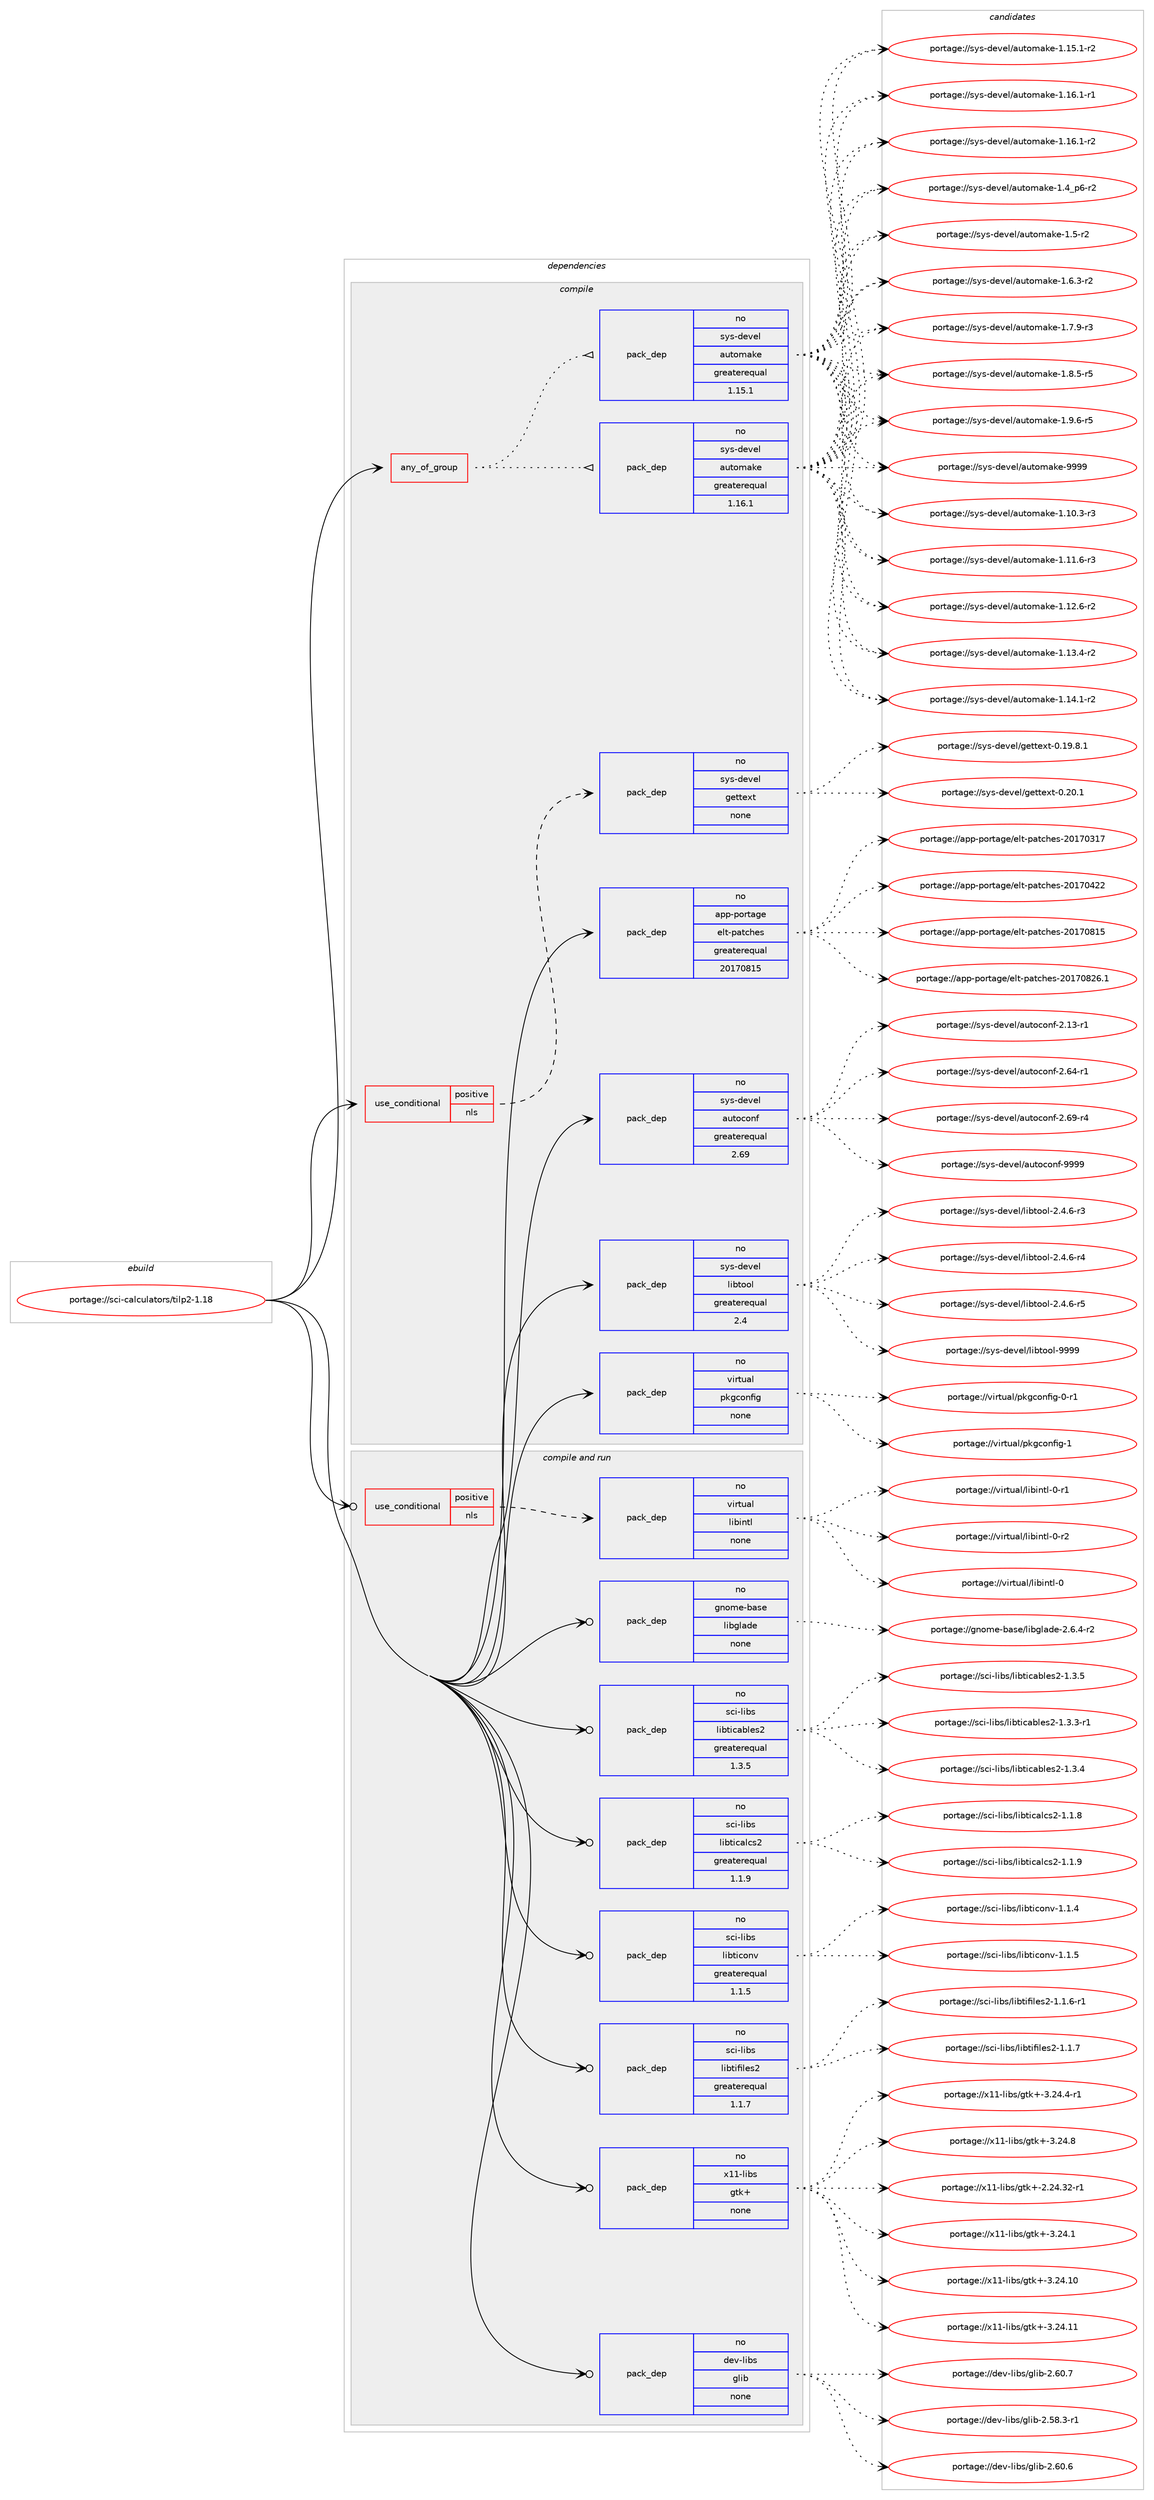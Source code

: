 digraph prolog {

# *************
# Graph options
# *************

newrank=true;
concentrate=true;
compound=true;
graph [rankdir=LR,fontname=Helvetica,fontsize=10,ranksep=1.5];#, ranksep=2.5, nodesep=0.2];
edge  [arrowhead=vee];
node  [fontname=Helvetica,fontsize=10];

# **********
# The ebuild
# **********

subgraph cluster_leftcol {
color=gray;
rank=same;
label=<<i>ebuild</i>>;
id [label="portage://sci-calculators/tilp2-1.18", color=red, width=4, href="../sci-calculators/tilp2-1.18.svg"];
}

# ****************
# The dependencies
# ****************

subgraph cluster_midcol {
color=gray;
label=<<i>dependencies</i>>;
subgraph cluster_compile {
fillcolor="#eeeeee";
style=filled;
label=<<i>compile</i>>;
subgraph any6306 {
dependency384092 [label=<<TABLE BORDER="0" CELLBORDER="1" CELLSPACING="0" CELLPADDING="4"><TR><TD CELLPADDING="10">any_of_group</TD></TR></TABLE>>, shape=none, color=red];subgraph pack282258 {
dependency384093 [label=<<TABLE BORDER="0" CELLBORDER="1" CELLSPACING="0" CELLPADDING="4" WIDTH="220"><TR><TD ROWSPAN="6" CELLPADDING="30">pack_dep</TD></TR><TR><TD WIDTH="110">no</TD></TR><TR><TD>sys-devel</TD></TR><TR><TD>automake</TD></TR><TR><TD>greaterequal</TD></TR><TR><TD>1.16.1</TD></TR></TABLE>>, shape=none, color=blue];
}
dependency384092:e -> dependency384093:w [weight=20,style="dotted",arrowhead="oinv"];
subgraph pack282259 {
dependency384094 [label=<<TABLE BORDER="0" CELLBORDER="1" CELLSPACING="0" CELLPADDING="4" WIDTH="220"><TR><TD ROWSPAN="6" CELLPADDING="30">pack_dep</TD></TR><TR><TD WIDTH="110">no</TD></TR><TR><TD>sys-devel</TD></TR><TR><TD>automake</TD></TR><TR><TD>greaterequal</TD></TR><TR><TD>1.15.1</TD></TR></TABLE>>, shape=none, color=blue];
}
dependency384092:e -> dependency384094:w [weight=20,style="dotted",arrowhead="oinv"];
}
id:e -> dependency384092:w [weight=20,style="solid",arrowhead="vee"];
subgraph cond95325 {
dependency384095 [label=<<TABLE BORDER="0" CELLBORDER="1" CELLSPACING="0" CELLPADDING="4"><TR><TD ROWSPAN="3" CELLPADDING="10">use_conditional</TD></TR><TR><TD>positive</TD></TR><TR><TD>nls</TD></TR></TABLE>>, shape=none, color=red];
subgraph pack282260 {
dependency384096 [label=<<TABLE BORDER="0" CELLBORDER="1" CELLSPACING="0" CELLPADDING="4" WIDTH="220"><TR><TD ROWSPAN="6" CELLPADDING="30">pack_dep</TD></TR><TR><TD WIDTH="110">no</TD></TR><TR><TD>sys-devel</TD></TR><TR><TD>gettext</TD></TR><TR><TD>none</TD></TR><TR><TD></TD></TR></TABLE>>, shape=none, color=blue];
}
dependency384095:e -> dependency384096:w [weight=20,style="dashed",arrowhead="vee"];
}
id:e -> dependency384095:w [weight=20,style="solid",arrowhead="vee"];
subgraph pack282261 {
dependency384097 [label=<<TABLE BORDER="0" CELLBORDER="1" CELLSPACING="0" CELLPADDING="4" WIDTH="220"><TR><TD ROWSPAN="6" CELLPADDING="30">pack_dep</TD></TR><TR><TD WIDTH="110">no</TD></TR><TR><TD>app-portage</TD></TR><TR><TD>elt-patches</TD></TR><TR><TD>greaterequal</TD></TR><TR><TD>20170815</TD></TR></TABLE>>, shape=none, color=blue];
}
id:e -> dependency384097:w [weight=20,style="solid",arrowhead="vee"];
subgraph pack282262 {
dependency384098 [label=<<TABLE BORDER="0" CELLBORDER="1" CELLSPACING="0" CELLPADDING="4" WIDTH="220"><TR><TD ROWSPAN="6" CELLPADDING="30">pack_dep</TD></TR><TR><TD WIDTH="110">no</TD></TR><TR><TD>sys-devel</TD></TR><TR><TD>autoconf</TD></TR><TR><TD>greaterequal</TD></TR><TR><TD>2.69</TD></TR></TABLE>>, shape=none, color=blue];
}
id:e -> dependency384098:w [weight=20,style="solid",arrowhead="vee"];
subgraph pack282263 {
dependency384099 [label=<<TABLE BORDER="0" CELLBORDER="1" CELLSPACING="0" CELLPADDING="4" WIDTH="220"><TR><TD ROWSPAN="6" CELLPADDING="30">pack_dep</TD></TR><TR><TD WIDTH="110">no</TD></TR><TR><TD>sys-devel</TD></TR><TR><TD>libtool</TD></TR><TR><TD>greaterequal</TD></TR><TR><TD>2.4</TD></TR></TABLE>>, shape=none, color=blue];
}
id:e -> dependency384099:w [weight=20,style="solid",arrowhead="vee"];
subgraph pack282264 {
dependency384100 [label=<<TABLE BORDER="0" CELLBORDER="1" CELLSPACING="0" CELLPADDING="4" WIDTH="220"><TR><TD ROWSPAN="6" CELLPADDING="30">pack_dep</TD></TR><TR><TD WIDTH="110">no</TD></TR><TR><TD>virtual</TD></TR><TR><TD>pkgconfig</TD></TR><TR><TD>none</TD></TR><TR><TD></TD></TR></TABLE>>, shape=none, color=blue];
}
id:e -> dependency384100:w [weight=20,style="solid",arrowhead="vee"];
}
subgraph cluster_compileandrun {
fillcolor="#eeeeee";
style=filled;
label=<<i>compile and run</i>>;
subgraph cond95326 {
dependency384101 [label=<<TABLE BORDER="0" CELLBORDER="1" CELLSPACING="0" CELLPADDING="4"><TR><TD ROWSPAN="3" CELLPADDING="10">use_conditional</TD></TR><TR><TD>positive</TD></TR><TR><TD>nls</TD></TR></TABLE>>, shape=none, color=red];
subgraph pack282265 {
dependency384102 [label=<<TABLE BORDER="0" CELLBORDER="1" CELLSPACING="0" CELLPADDING="4" WIDTH="220"><TR><TD ROWSPAN="6" CELLPADDING="30">pack_dep</TD></TR><TR><TD WIDTH="110">no</TD></TR><TR><TD>virtual</TD></TR><TR><TD>libintl</TD></TR><TR><TD>none</TD></TR><TR><TD></TD></TR></TABLE>>, shape=none, color=blue];
}
dependency384101:e -> dependency384102:w [weight=20,style="dashed",arrowhead="vee"];
}
id:e -> dependency384101:w [weight=20,style="solid",arrowhead="odotvee"];
subgraph pack282266 {
dependency384103 [label=<<TABLE BORDER="0" CELLBORDER="1" CELLSPACING="0" CELLPADDING="4" WIDTH="220"><TR><TD ROWSPAN="6" CELLPADDING="30">pack_dep</TD></TR><TR><TD WIDTH="110">no</TD></TR><TR><TD>dev-libs</TD></TR><TR><TD>glib</TD></TR><TR><TD>none</TD></TR><TR><TD></TD></TR></TABLE>>, shape=none, color=blue];
}
id:e -> dependency384103:w [weight=20,style="solid",arrowhead="odotvee"];
subgraph pack282267 {
dependency384104 [label=<<TABLE BORDER="0" CELLBORDER="1" CELLSPACING="0" CELLPADDING="4" WIDTH="220"><TR><TD ROWSPAN="6" CELLPADDING="30">pack_dep</TD></TR><TR><TD WIDTH="110">no</TD></TR><TR><TD>gnome-base</TD></TR><TR><TD>libglade</TD></TR><TR><TD>none</TD></TR><TR><TD></TD></TR></TABLE>>, shape=none, color=blue];
}
id:e -> dependency384104:w [weight=20,style="solid",arrowhead="odotvee"];
subgraph pack282268 {
dependency384105 [label=<<TABLE BORDER="0" CELLBORDER="1" CELLSPACING="0" CELLPADDING="4" WIDTH="220"><TR><TD ROWSPAN="6" CELLPADDING="30">pack_dep</TD></TR><TR><TD WIDTH="110">no</TD></TR><TR><TD>sci-libs</TD></TR><TR><TD>libticables2</TD></TR><TR><TD>greaterequal</TD></TR><TR><TD>1.3.5</TD></TR></TABLE>>, shape=none, color=blue];
}
id:e -> dependency384105:w [weight=20,style="solid",arrowhead="odotvee"];
subgraph pack282269 {
dependency384106 [label=<<TABLE BORDER="0" CELLBORDER="1" CELLSPACING="0" CELLPADDING="4" WIDTH="220"><TR><TD ROWSPAN="6" CELLPADDING="30">pack_dep</TD></TR><TR><TD WIDTH="110">no</TD></TR><TR><TD>sci-libs</TD></TR><TR><TD>libticalcs2</TD></TR><TR><TD>greaterequal</TD></TR><TR><TD>1.1.9</TD></TR></TABLE>>, shape=none, color=blue];
}
id:e -> dependency384106:w [weight=20,style="solid",arrowhead="odotvee"];
subgraph pack282270 {
dependency384107 [label=<<TABLE BORDER="0" CELLBORDER="1" CELLSPACING="0" CELLPADDING="4" WIDTH="220"><TR><TD ROWSPAN="6" CELLPADDING="30">pack_dep</TD></TR><TR><TD WIDTH="110">no</TD></TR><TR><TD>sci-libs</TD></TR><TR><TD>libticonv</TD></TR><TR><TD>greaterequal</TD></TR><TR><TD>1.1.5</TD></TR></TABLE>>, shape=none, color=blue];
}
id:e -> dependency384107:w [weight=20,style="solid",arrowhead="odotvee"];
subgraph pack282271 {
dependency384108 [label=<<TABLE BORDER="0" CELLBORDER="1" CELLSPACING="0" CELLPADDING="4" WIDTH="220"><TR><TD ROWSPAN="6" CELLPADDING="30">pack_dep</TD></TR><TR><TD WIDTH="110">no</TD></TR><TR><TD>sci-libs</TD></TR><TR><TD>libtifiles2</TD></TR><TR><TD>greaterequal</TD></TR><TR><TD>1.1.7</TD></TR></TABLE>>, shape=none, color=blue];
}
id:e -> dependency384108:w [weight=20,style="solid",arrowhead="odotvee"];
subgraph pack282272 {
dependency384109 [label=<<TABLE BORDER="0" CELLBORDER="1" CELLSPACING="0" CELLPADDING="4" WIDTH="220"><TR><TD ROWSPAN="6" CELLPADDING="30">pack_dep</TD></TR><TR><TD WIDTH="110">no</TD></TR><TR><TD>x11-libs</TD></TR><TR><TD>gtk+</TD></TR><TR><TD>none</TD></TR><TR><TD></TD></TR></TABLE>>, shape=none, color=blue];
}
id:e -> dependency384109:w [weight=20,style="solid",arrowhead="odotvee"];
}
subgraph cluster_run {
fillcolor="#eeeeee";
style=filled;
label=<<i>run</i>>;
}
}

# **************
# The candidates
# **************

subgraph cluster_choices {
rank=same;
color=gray;
label=<<i>candidates</i>>;

subgraph choice282258 {
color=black;
nodesep=1;
choiceportage11512111545100101118101108479711711611110997107101454946494846514511451 [label="portage://sys-devel/automake-1.10.3-r3", color=red, width=4,href="../sys-devel/automake-1.10.3-r3.svg"];
choiceportage11512111545100101118101108479711711611110997107101454946494946544511451 [label="portage://sys-devel/automake-1.11.6-r3", color=red, width=4,href="../sys-devel/automake-1.11.6-r3.svg"];
choiceportage11512111545100101118101108479711711611110997107101454946495046544511450 [label="portage://sys-devel/automake-1.12.6-r2", color=red, width=4,href="../sys-devel/automake-1.12.6-r2.svg"];
choiceportage11512111545100101118101108479711711611110997107101454946495146524511450 [label="portage://sys-devel/automake-1.13.4-r2", color=red, width=4,href="../sys-devel/automake-1.13.4-r2.svg"];
choiceportage11512111545100101118101108479711711611110997107101454946495246494511450 [label="portage://sys-devel/automake-1.14.1-r2", color=red, width=4,href="../sys-devel/automake-1.14.1-r2.svg"];
choiceportage11512111545100101118101108479711711611110997107101454946495346494511450 [label="portage://sys-devel/automake-1.15.1-r2", color=red, width=4,href="../sys-devel/automake-1.15.1-r2.svg"];
choiceportage11512111545100101118101108479711711611110997107101454946495446494511449 [label="portage://sys-devel/automake-1.16.1-r1", color=red, width=4,href="../sys-devel/automake-1.16.1-r1.svg"];
choiceportage11512111545100101118101108479711711611110997107101454946495446494511450 [label="portage://sys-devel/automake-1.16.1-r2", color=red, width=4,href="../sys-devel/automake-1.16.1-r2.svg"];
choiceportage115121115451001011181011084797117116111109971071014549465295112544511450 [label="portage://sys-devel/automake-1.4_p6-r2", color=red, width=4,href="../sys-devel/automake-1.4_p6-r2.svg"];
choiceportage11512111545100101118101108479711711611110997107101454946534511450 [label="portage://sys-devel/automake-1.5-r2", color=red, width=4,href="../sys-devel/automake-1.5-r2.svg"];
choiceportage115121115451001011181011084797117116111109971071014549465446514511450 [label="portage://sys-devel/automake-1.6.3-r2", color=red, width=4,href="../sys-devel/automake-1.6.3-r2.svg"];
choiceportage115121115451001011181011084797117116111109971071014549465546574511451 [label="portage://sys-devel/automake-1.7.9-r3", color=red, width=4,href="../sys-devel/automake-1.7.9-r3.svg"];
choiceportage115121115451001011181011084797117116111109971071014549465646534511453 [label="portage://sys-devel/automake-1.8.5-r5", color=red, width=4,href="../sys-devel/automake-1.8.5-r5.svg"];
choiceportage115121115451001011181011084797117116111109971071014549465746544511453 [label="portage://sys-devel/automake-1.9.6-r5", color=red, width=4,href="../sys-devel/automake-1.9.6-r5.svg"];
choiceportage115121115451001011181011084797117116111109971071014557575757 [label="portage://sys-devel/automake-9999", color=red, width=4,href="../sys-devel/automake-9999.svg"];
dependency384093:e -> choiceportage11512111545100101118101108479711711611110997107101454946494846514511451:w [style=dotted,weight="100"];
dependency384093:e -> choiceportage11512111545100101118101108479711711611110997107101454946494946544511451:w [style=dotted,weight="100"];
dependency384093:e -> choiceportage11512111545100101118101108479711711611110997107101454946495046544511450:w [style=dotted,weight="100"];
dependency384093:e -> choiceportage11512111545100101118101108479711711611110997107101454946495146524511450:w [style=dotted,weight="100"];
dependency384093:e -> choiceportage11512111545100101118101108479711711611110997107101454946495246494511450:w [style=dotted,weight="100"];
dependency384093:e -> choiceportage11512111545100101118101108479711711611110997107101454946495346494511450:w [style=dotted,weight="100"];
dependency384093:e -> choiceportage11512111545100101118101108479711711611110997107101454946495446494511449:w [style=dotted,weight="100"];
dependency384093:e -> choiceportage11512111545100101118101108479711711611110997107101454946495446494511450:w [style=dotted,weight="100"];
dependency384093:e -> choiceportage115121115451001011181011084797117116111109971071014549465295112544511450:w [style=dotted,weight="100"];
dependency384093:e -> choiceportage11512111545100101118101108479711711611110997107101454946534511450:w [style=dotted,weight="100"];
dependency384093:e -> choiceportage115121115451001011181011084797117116111109971071014549465446514511450:w [style=dotted,weight="100"];
dependency384093:e -> choiceportage115121115451001011181011084797117116111109971071014549465546574511451:w [style=dotted,weight="100"];
dependency384093:e -> choiceportage115121115451001011181011084797117116111109971071014549465646534511453:w [style=dotted,weight="100"];
dependency384093:e -> choiceportage115121115451001011181011084797117116111109971071014549465746544511453:w [style=dotted,weight="100"];
dependency384093:e -> choiceportage115121115451001011181011084797117116111109971071014557575757:w [style=dotted,weight="100"];
}
subgraph choice282259 {
color=black;
nodesep=1;
choiceportage11512111545100101118101108479711711611110997107101454946494846514511451 [label="portage://sys-devel/automake-1.10.3-r3", color=red, width=4,href="../sys-devel/automake-1.10.3-r3.svg"];
choiceportage11512111545100101118101108479711711611110997107101454946494946544511451 [label="portage://sys-devel/automake-1.11.6-r3", color=red, width=4,href="../sys-devel/automake-1.11.6-r3.svg"];
choiceportage11512111545100101118101108479711711611110997107101454946495046544511450 [label="portage://sys-devel/automake-1.12.6-r2", color=red, width=4,href="../sys-devel/automake-1.12.6-r2.svg"];
choiceportage11512111545100101118101108479711711611110997107101454946495146524511450 [label="portage://sys-devel/automake-1.13.4-r2", color=red, width=4,href="../sys-devel/automake-1.13.4-r2.svg"];
choiceportage11512111545100101118101108479711711611110997107101454946495246494511450 [label="portage://sys-devel/automake-1.14.1-r2", color=red, width=4,href="../sys-devel/automake-1.14.1-r2.svg"];
choiceportage11512111545100101118101108479711711611110997107101454946495346494511450 [label="portage://sys-devel/automake-1.15.1-r2", color=red, width=4,href="../sys-devel/automake-1.15.1-r2.svg"];
choiceportage11512111545100101118101108479711711611110997107101454946495446494511449 [label="portage://sys-devel/automake-1.16.1-r1", color=red, width=4,href="../sys-devel/automake-1.16.1-r1.svg"];
choiceportage11512111545100101118101108479711711611110997107101454946495446494511450 [label="portage://sys-devel/automake-1.16.1-r2", color=red, width=4,href="../sys-devel/automake-1.16.1-r2.svg"];
choiceportage115121115451001011181011084797117116111109971071014549465295112544511450 [label="portage://sys-devel/automake-1.4_p6-r2", color=red, width=4,href="../sys-devel/automake-1.4_p6-r2.svg"];
choiceportage11512111545100101118101108479711711611110997107101454946534511450 [label="portage://sys-devel/automake-1.5-r2", color=red, width=4,href="../sys-devel/automake-1.5-r2.svg"];
choiceportage115121115451001011181011084797117116111109971071014549465446514511450 [label="portage://sys-devel/automake-1.6.3-r2", color=red, width=4,href="../sys-devel/automake-1.6.3-r2.svg"];
choiceportage115121115451001011181011084797117116111109971071014549465546574511451 [label="portage://sys-devel/automake-1.7.9-r3", color=red, width=4,href="../sys-devel/automake-1.7.9-r3.svg"];
choiceportage115121115451001011181011084797117116111109971071014549465646534511453 [label="portage://sys-devel/automake-1.8.5-r5", color=red, width=4,href="../sys-devel/automake-1.8.5-r5.svg"];
choiceportage115121115451001011181011084797117116111109971071014549465746544511453 [label="portage://sys-devel/automake-1.9.6-r5", color=red, width=4,href="../sys-devel/automake-1.9.6-r5.svg"];
choiceportage115121115451001011181011084797117116111109971071014557575757 [label="portage://sys-devel/automake-9999", color=red, width=4,href="../sys-devel/automake-9999.svg"];
dependency384094:e -> choiceportage11512111545100101118101108479711711611110997107101454946494846514511451:w [style=dotted,weight="100"];
dependency384094:e -> choiceportage11512111545100101118101108479711711611110997107101454946494946544511451:w [style=dotted,weight="100"];
dependency384094:e -> choiceportage11512111545100101118101108479711711611110997107101454946495046544511450:w [style=dotted,weight="100"];
dependency384094:e -> choiceportage11512111545100101118101108479711711611110997107101454946495146524511450:w [style=dotted,weight="100"];
dependency384094:e -> choiceportage11512111545100101118101108479711711611110997107101454946495246494511450:w [style=dotted,weight="100"];
dependency384094:e -> choiceportage11512111545100101118101108479711711611110997107101454946495346494511450:w [style=dotted,weight="100"];
dependency384094:e -> choiceportage11512111545100101118101108479711711611110997107101454946495446494511449:w [style=dotted,weight="100"];
dependency384094:e -> choiceportage11512111545100101118101108479711711611110997107101454946495446494511450:w [style=dotted,weight="100"];
dependency384094:e -> choiceportage115121115451001011181011084797117116111109971071014549465295112544511450:w [style=dotted,weight="100"];
dependency384094:e -> choiceportage11512111545100101118101108479711711611110997107101454946534511450:w [style=dotted,weight="100"];
dependency384094:e -> choiceportage115121115451001011181011084797117116111109971071014549465446514511450:w [style=dotted,weight="100"];
dependency384094:e -> choiceportage115121115451001011181011084797117116111109971071014549465546574511451:w [style=dotted,weight="100"];
dependency384094:e -> choiceportage115121115451001011181011084797117116111109971071014549465646534511453:w [style=dotted,weight="100"];
dependency384094:e -> choiceportage115121115451001011181011084797117116111109971071014549465746544511453:w [style=dotted,weight="100"];
dependency384094:e -> choiceportage115121115451001011181011084797117116111109971071014557575757:w [style=dotted,weight="100"];
}
subgraph choice282260 {
color=black;
nodesep=1;
choiceportage1151211154510010111810110847103101116116101120116454846495746564649 [label="portage://sys-devel/gettext-0.19.8.1", color=red, width=4,href="../sys-devel/gettext-0.19.8.1.svg"];
choiceportage115121115451001011181011084710310111611610112011645484650484649 [label="portage://sys-devel/gettext-0.20.1", color=red, width=4,href="../sys-devel/gettext-0.20.1.svg"];
dependency384096:e -> choiceportage1151211154510010111810110847103101116116101120116454846495746564649:w [style=dotted,weight="100"];
dependency384096:e -> choiceportage115121115451001011181011084710310111611610112011645484650484649:w [style=dotted,weight="100"];
}
subgraph choice282261 {
color=black;
nodesep=1;
choiceportage97112112451121111141169710310147101108116451129711699104101115455048495548514955 [label="portage://app-portage/elt-patches-20170317", color=red, width=4,href="../app-portage/elt-patches-20170317.svg"];
choiceportage97112112451121111141169710310147101108116451129711699104101115455048495548525050 [label="portage://app-portage/elt-patches-20170422", color=red, width=4,href="../app-portage/elt-patches-20170422.svg"];
choiceportage97112112451121111141169710310147101108116451129711699104101115455048495548564953 [label="portage://app-portage/elt-patches-20170815", color=red, width=4,href="../app-portage/elt-patches-20170815.svg"];
choiceportage971121124511211111411697103101471011081164511297116991041011154550484955485650544649 [label="portage://app-portage/elt-patches-20170826.1", color=red, width=4,href="../app-portage/elt-patches-20170826.1.svg"];
dependency384097:e -> choiceportage97112112451121111141169710310147101108116451129711699104101115455048495548514955:w [style=dotted,weight="100"];
dependency384097:e -> choiceportage97112112451121111141169710310147101108116451129711699104101115455048495548525050:w [style=dotted,weight="100"];
dependency384097:e -> choiceportage97112112451121111141169710310147101108116451129711699104101115455048495548564953:w [style=dotted,weight="100"];
dependency384097:e -> choiceportage971121124511211111411697103101471011081164511297116991041011154550484955485650544649:w [style=dotted,weight="100"];
}
subgraph choice282262 {
color=black;
nodesep=1;
choiceportage1151211154510010111810110847971171161119911111010245504649514511449 [label="portage://sys-devel/autoconf-2.13-r1", color=red, width=4,href="../sys-devel/autoconf-2.13-r1.svg"];
choiceportage1151211154510010111810110847971171161119911111010245504654524511449 [label="portage://sys-devel/autoconf-2.64-r1", color=red, width=4,href="../sys-devel/autoconf-2.64-r1.svg"];
choiceportage1151211154510010111810110847971171161119911111010245504654574511452 [label="portage://sys-devel/autoconf-2.69-r4", color=red, width=4,href="../sys-devel/autoconf-2.69-r4.svg"];
choiceportage115121115451001011181011084797117116111991111101024557575757 [label="portage://sys-devel/autoconf-9999", color=red, width=4,href="../sys-devel/autoconf-9999.svg"];
dependency384098:e -> choiceportage1151211154510010111810110847971171161119911111010245504649514511449:w [style=dotted,weight="100"];
dependency384098:e -> choiceportage1151211154510010111810110847971171161119911111010245504654524511449:w [style=dotted,weight="100"];
dependency384098:e -> choiceportage1151211154510010111810110847971171161119911111010245504654574511452:w [style=dotted,weight="100"];
dependency384098:e -> choiceportage115121115451001011181011084797117116111991111101024557575757:w [style=dotted,weight="100"];
}
subgraph choice282263 {
color=black;
nodesep=1;
choiceportage1151211154510010111810110847108105981161111111084550465246544511451 [label="portage://sys-devel/libtool-2.4.6-r3", color=red, width=4,href="../sys-devel/libtool-2.4.6-r3.svg"];
choiceportage1151211154510010111810110847108105981161111111084550465246544511452 [label="portage://sys-devel/libtool-2.4.6-r4", color=red, width=4,href="../sys-devel/libtool-2.4.6-r4.svg"];
choiceportage1151211154510010111810110847108105981161111111084550465246544511453 [label="portage://sys-devel/libtool-2.4.6-r5", color=red, width=4,href="../sys-devel/libtool-2.4.6-r5.svg"];
choiceportage1151211154510010111810110847108105981161111111084557575757 [label="portage://sys-devel/libtool-9999", color=red, width=4,href="../sys-devel/libtool-9999.svg"];
dependency384099:e -> choiceportage1151211154510010111810110847108105981161111111084550465246544511451:w [style=dotted,weight="100"];
dependency384099:e -> choiceportage1151211154510010111810110847108105981161111111084550465246544511452:w [style=dotted,weight="100"];
dependency384099:e -> choiceportage1151211154510010111810110847108105981161111111084550465246544511453:w [style=dotted,weight="100"];
dependency384099:e -> choiceportage1151211154510010111810110847108105981161111111084557575757:w [style=dotted,weight="100"];
}
subgraph choice282264 {
color=black;
nodesep=1;
choiceportage11810511411611797108471121071039911111010210510345484511449 [label="portage://virtual/pkgconfig-0-r1", color=red, width=4,href="../virtual/pkgconfig-0-r1.svg"];
choiceportage1181051141161179710847112107103991111101021051034549 [label="portage://virtual/pkgconfig-1", color=red, width=4,href="../virtual/pkgconfig-1.svg"];
dependency384100:e -> choiceportage11810511411611797108471121071039911111010210510345484511449:w [style=dotted,weight="100"];
dependency384100:e -> choiceportage1181051141161179710847112107103991111101021051034549:w [style=dotted,weight="100"];
}
subgraph choice282265 {
color=black;
nodesep=1;
choiceportage1181051141161179710847108105981051101161084548 [label="portage://virtual/libintl-0", color=red, width=4,href="../virtual/libintl-0.svg"];
choiceportage11810511411611797108471081059810511011610845484511449 [label="portage://virtual/libintl-0-r1", color=red, width=4,href="../virtual/libintl-0-r1.svg"];
choiceportage11810511411611797108471081059810511011610845484511450 [label="portage://virtual/libintl-0-r2", color=red, width=4,href="../virtual/libintl-0-r2.svg"];
dependency384102:e -> choiceportage1181051141161179710847108105981051101161084548:w [style=dotted,weight="100"];
dependency384102:e -> choiceportage11810511411611797108471081059810511011610845484511449:w [style=dotted,weight="100"];
dependency384102:e -> choiceportage11810511411611797108471081059810511011610845484511450:w [style=dotted,weight="100"];
}
subgraph choice282266 {
color=black;
nodesep=1;
choiceportage10010111845108105981154710310810598455046535646514511449 [label="portage://dev-libs/glib-2.58.3-r1", color=red, width=4,href="../dev-libs/glib-2.58.3-r1.svg"];
choiceportage1001011184510810598115471031081059845504654484654 [label="portage://dev-libs/glib-2.60.6", color=red, width=4,href="../dev-libs/glib-2.60.6.svg"];
choiceportage1001011184510810598115471031081059845504654484655 [label="portage://dev-libs/glib-2.60.7", color=red, width=4,href="../dev-libs/glib-2.60.7.svg"];
dependency384103:e -> choiceportage10010111845108105981154710310810598455046535646514511449:w [style=dotted,weight="100"];
dependency384103:e -> choiceportage1001011184510810598115471031081059845504654484654:w [style=dotted,weight="100"];
dependency384103:e -> choiceportage1001011184510810598115471031081059845504654484655:w [style=dotted,weight="100"];
}
subgraph choice282267 {
color=black;
nodesep=1;
choiceportage1031101111091014598971151014710810598103108971001014550465446524511450 [label="portage://gnome-base/libglade-2.6.4-r2", color=red, width=4,href="../gnome-base/libglade-2.6.4-r2.svg"];
dependency384104:e -> choiceportage1031101111091014598971151014710810598103108971001014550465446524511450:w [style=dotted,weight="100"];
}
subgraph choice282268 {
color=black;
nodesep=1;
choiceportage1159910545108105981154710810598116105999798108101115504549465146514511449 [label="portage://sci-libs/libticables2-1.3.3-r1", color=red, width=4,href="../sci-libs/libticables2-1.3.3-r1.svg"];
choiceportage115991054510810598115471081059811610599979810810111550454946514652 [label="portage://sci-libs/libticables2-1.3.4", color=red, width=4,href="../sci-libs/libticables2-1.3.4.svg"];
choiceportage115991054510810598115471081059811610599979810810111550454946514653 [label="portage://sci-libs/libticables2-1.3.5", color=red, width=4,href="../sci-libs/libticables2-1.3.5.svg"];
dependency384105:e -> choiceportage1159910545108105981154710810598116105999798108101115504549465146514511449:w [style=dotted,weight="100"];
dependency384105:e -> choiceportage115991054510810598115471081059811610599979810810111550454946514652:w [style=dotted,weight="100"];
dependency384105:e -> choiceportage115991054510810598115471081059811610599979810810111550454946514653:w [style=dotted,weight="100"];
}
subgraph choice282269 {
color=black;
nodesep=1;
choiceportage115991054510810598115471081059811610599971089911550454946494656 [label="portage://sci-libs/libticalcs2-1.1.8", color=red, width=4,href="../sci-libs/libticalcs2-1.1.8.svg"];
choiceportage115991054510810598115471081059811610599971089911550454946494657 [label="portage://sci-libs/libticalcs2-1.1.9", color=red, width=4,href="../sci-libs/libticalcs2-1.1.9.svg"];
dependency384106:e -> choiceportage115991054510810598115471081059811610599971089911550454946494656:w [style=dotted,weight="100"];
dependency384106:e -> choiceportage115991054510810598115471081059811610599971089911550454946494657:w [style=dotted,weight="100"];
}
subgraph choice282270 {
color=black;
nodesep=1;
choiceportage115991054510810598115471081059811610599111110118454946494652 [label="portage://sci-libs/libticonv-1.1.4", color=red, width=4,href="../sci-libs/libticonv-1.1.4.svg"];
choiceportage115991054510810598115471081059811610599111110118454946494653 [label="portage://sci-libs/libticonv-1.1.5", color=red, width=4,href="../sci-libs/libticonv-1.1.5.svg"];
dependency384107:e -> choiceportage115991054510810598115471081059811610599111110118454946494652:w [style=dotted,weight="100"];
dependency384107:e -> choiceportage115991054510810598115471081059811610599111110118454946494653:w [style=dotted,weight="100"];
}
subgraph choice282271 {
color=black;
nodesep=1;
choiceportage1159910545108105981154710810598116105102105108101115504549464946544511449 [label="portage://sci-libs/libtifiles2-1.1.6-r1", color=red, width=4,href="../sci-libs/libtifiles2-1.1.6-r1.svg"];
choiceportage115991054510810598115471081059811610510210510810111550454946494655 [label="portage://sci-libs/libtifiles2-1.1.7", color=red, width=4,href="../sci-libs/libtifiles2-1.1.7.svg"];
dependency384108:e -> choiceportage1159910545108105981154710810598116105102105108101115504549464946544511449:w [style=dotted,weight="100"];
dependency384108:e -> choiceportage115991054510810598115471081059811610510210510810111550454946494655:w [style=dotted,weight="100"];
}
subgraph choice282272 {
color=black;
nodesep=1;
choiceportage12049494510810598115471031161074345504650524651504511449 [label="portage://x11-libs/gtk+-2.24.32-r1", color=red, width=4,href="../x11-libs/gtk+-2.24.32-r1.svg"];
choiceportage12049494510810598115471031161074345514650524649 [label="portage://x11-libs/gtk+-3.24.1", color=red, width=4,href="../x11-libs/gtk+-3.24.1.svg"];
choiceportage1204949451081059811547103116107434551465052464948 [label="portage://x11-libs/gtk+-3.24.10", color=red, width=4,href="../x11-libs/gtk+-3.24.10.svg"];
choiceportage1204949451081059811547103116107434551465052464949 [label="portage://x11-libs/gtk+-3.24.11", color=red, width=4,href="../x11-libs/gtk+-3.24.11.svg"];
choiceportage120494945108105981154710311610743455146505246524511449 [label="portage://x11-libs/gtk+-3.24.4-r1", color=red, width=4,href="../x11-libs/gtk+-3.24.4-r1.svg"];
choiceportage12049494510810598115471031161074345514650524656 [label="portage://x11-libs/gtk+-3.24.8", color=red, width=4,href="../x11-libs/gtk+-3.24.8.svg"];
dependency384109:e -> choiceportage12049494510810598115471031161074345504650524651504511449:w [style=dotted,weight="100"];
dependency384109:e -> choiceportage12049494510810598115471031161074345514650524649:w [style=dotted,weight="100"];
dependency384109:e -> choiceportage1204949451081059811547103116107434551465052464948:w [style=dotted,weight="100"];
dependency384109:e -> choiceportage1204949451081059811547103116107434551465052464949:w [style=dotted,weight="100"];
dependency384109:e -> choiceportage120494945108105981154710311610743455146505246524511449:w [style=dotted,weight="100"];
dependency384109:e -> choiceportage12049494510810598115471031161074345514650524656:w [style=dotted,weight="100"];
}
}

}
